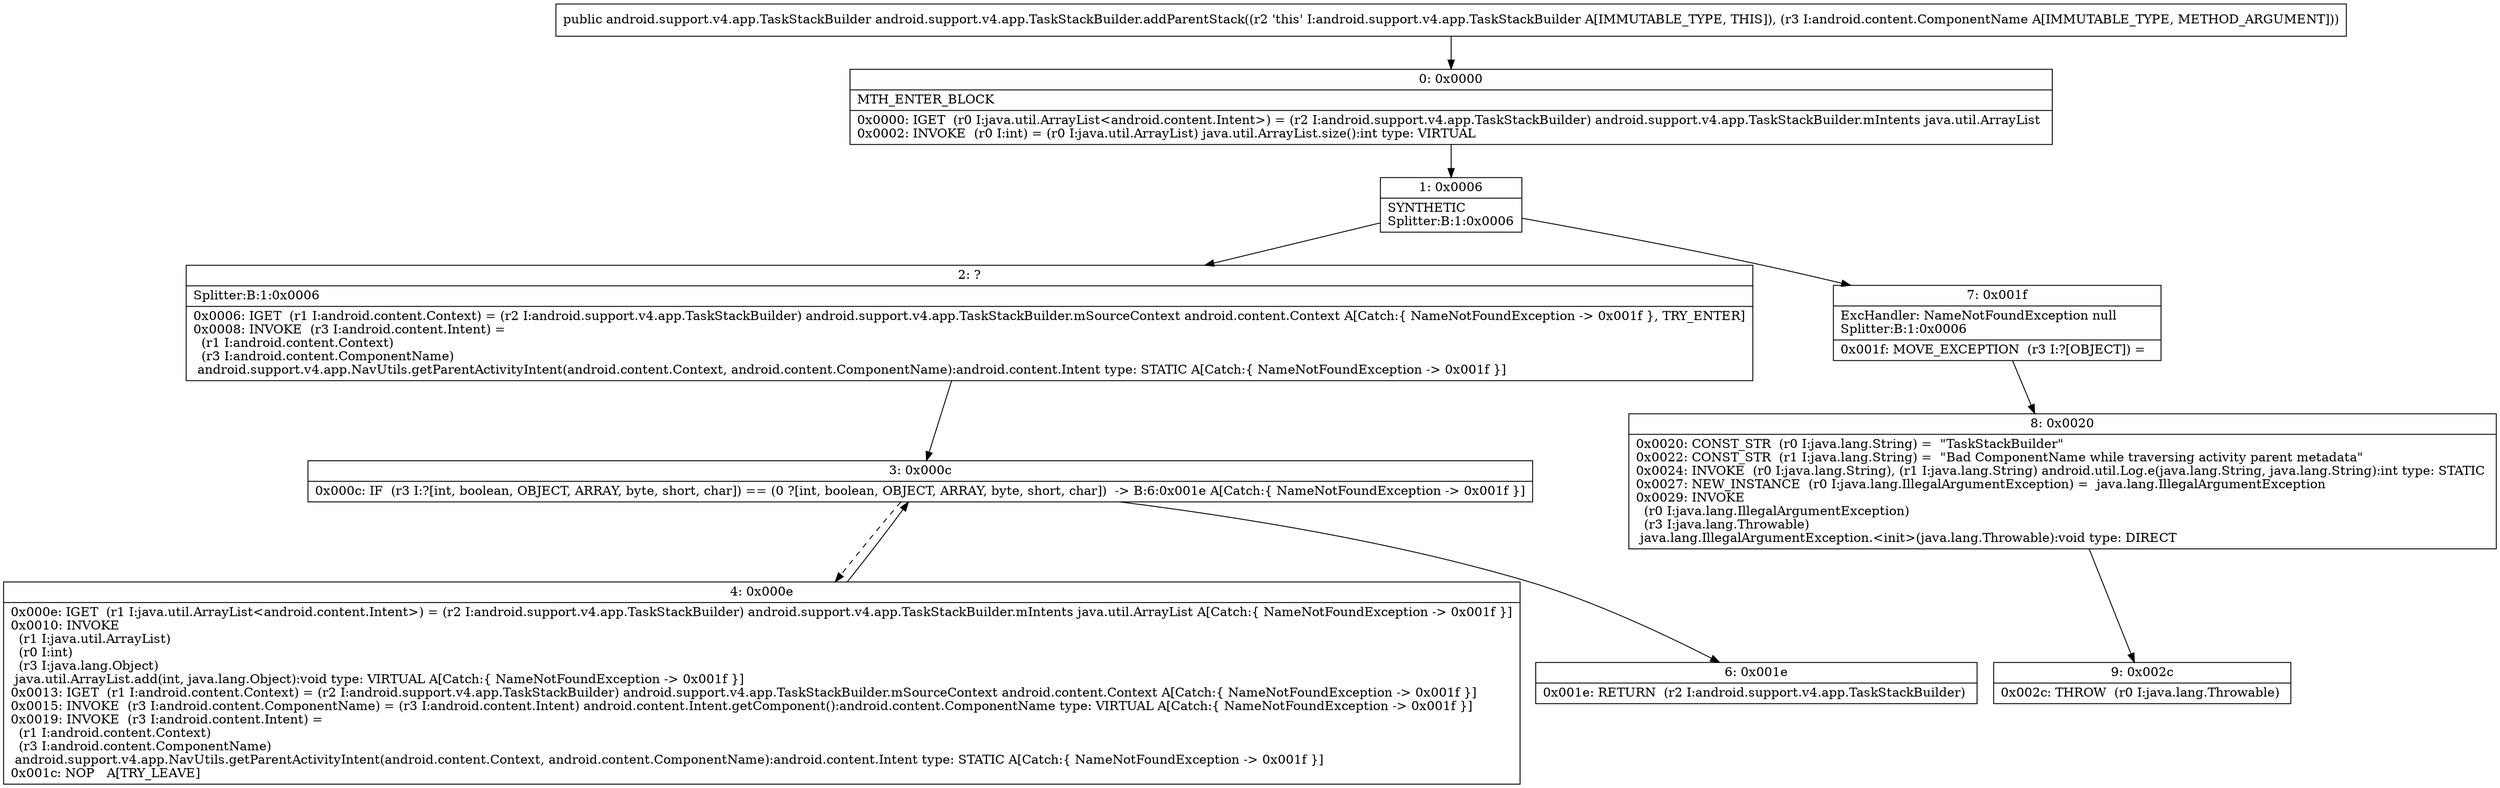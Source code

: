 digraph "CFG forandroid.support.v4.app.TaskStackBuilder.addParentStack(Landroid\/content\/ComponentName;)Landroid\/support\/v4\/app\/TaskStackBuilder;" {
Node_0 [shape=record,label="{0\:\ 0x0000|MTH_ENTER_BLOCK\l|0x0000: IGET  (r0 I:java.util.ArrayList\<android.content.Intent\>) = (r2 I:android.support.v4.app.TaskStackBuilder) android.support.v4.app.TaskStackBuilder.mIntents java.util.ArrayList \l0x0002: INVOKE  (r0 I:int) = (r0 I:java.util.ArrayList) java.util.ArrayList.size():int type: VIRTUAL \l}"];
Node_1 [shape=record,label="{1\:\ 0x0006|SYNTHETIC\lSplitter:B:1:0x0006\l}"];
Node_2 [shape=record,label="{2\:\ ?|Splitter:B:1:0x0006\l|0x0006: IGET  (r1 I:android.content.Context) = (r2 I:android.support.v4.app.TaskStackBuilder) android.support.v4.app.TaskStackBuilder.mSourceContext android.content.Context A[Catch:\{ NameNotFoundException \-\> 0x001f \}, TRY_ENTER]\l0x0008: INVOKE  (r3 I:android.content.Intent) = \l  (r1 I:android.content.Context)\l  (r3 I:android.content.ComponentName)\l android.support.v4.app.NavUtils.getParentActivityIntent(android.content.Context, android.content.ComponentName):android.content.Intent type: STATIC A[Catch:\{ NameNotFoundException \-\> 0x001f \}]\l}"];
Node_3 [shape=record,label="{3\:\ 0x000c|0x000c: IF  (r3 I:?[int, boolean, OBJECT, ARRAY, byte, short, char]) == (0 ?[int, boolean, OBJECT, ARRAY, byte, short, char])  \-\> B:6:0x001e A[Catch:\{ NameNotFoundException \-\> 0x001f \}]\l}"];
Node_4 [shape=record,label="{4\:\ 0x000e|0x000e: IGET  (r1 I:java.util.ArrayList\<android.content.Intent\>) = (r2 I:android.support.v4.app.TaskStackBuilder) android.support.v4.app.TaskStackBuilder.mIntents java.util.ArrayList A[Catch:\{ NameNotFoundException \-\> 0x001f \}]\l0x0010: INVOKE  \l  (r1 I:java.util.ArrayList)\l  (r0 I:int)\l  (r3 I:java.lang.Object)\l java.util.ArrayList.add(int, java.lang.Object):void type: VIRTUAL A[Catch:\{ NameNotFoundException \-\> 0x001f \}]\l0x0013: IGET  (r1 I:android.content.Context) = (r2 I:android.support.v4.app.TaskStackBuilder) android.support.v4.app.TaskStackBuilder.mSourceContext android.content.Context A[Catch:\{ NameNotFoundException \-\> 0x001f \}]\l0x0015: INVOKE  (r3 I:android.content.ComponentName) = (r3 I:android.content.Intent) android.content.Intent.getComponent():android.content.ComponentName type: VIRTUAL A[Catch:\{ NameNotFoundException \-\> 0x001f \}]\l0x0019: INVOKE  (r3 I:android.content.Intent) = \l  (r1 I:android.content.Context)\l  (r3 I:android.content.ComponentName)\l android.support.v4.app.NavUtils.getParentActivityIntent(android.content.Context, android.content.ComponentName):android.content.Intent type: STATIC A[Catch:\{ NameNotFoundException \-\> 0x001f \}]\l0x001c: NOP   A[TRY_LEAVE]\l}"];
Node_6 [shape=record,label="{6\:\ 0x001e|0x001e: RETURN  (r2 I:android.support.v4.app.TaskStackBuilder) \l}"];
Node_7 [shape=record,label="{7\:\ 0x001f|ExcHandler: NameNotFoundException null\lSplitter:B:1:0x0006\l|0x001f: MOVE_EXCEPTION  (r3 I:?[OBJECT]) =  \l}"];
Node_8 [shape=record,label="{8\:\ 0x0020|0x0020: CONST_STR  (r0 I:java.lang.String) =  \"TaskStackBuilder\" \l0x0022: CONST_STR  (r1 I:java.lang.String) =  \"Bad ComponentName while traversing activity parent metadata\" \l0x0024: INVOKE  (r0 I:java.lang.String), (r1 I:java.lang.String) android.util.Log.e(java.lang.String, java.lang.String):int type: STATIC \l0x0027: NEW_INSTANCE  (r0 I:java.lang.IllegalArgumentException) =  java.lang.IllegalArgumentException \l0x0029: INVOKE  \l  (r0 I:java.lang.IllegalArgumentException)\l  (r3 I:java.lang.Throwable)\l java.lang.IllegalArgumentException.\<init\>(java.lang.Throwable):void type: DIRECT \l}"];
Node_9 [shape=record,label="{9\:\ 0x002c|0x002c: THROW  (r0 I:java.lang.Throwable) \l}"];
MethodNode[shape=record,label="{public android.support.v4.app.TaskStackBuilder android.support.v4.app.TaskStackBuilder.addParentStack((r2 'this' I:android.support.v4.app.TaskStackBuilder A[IMMUTABLE_TYPE, THIS]), (r3 I:android.content.ComponentName A[IMMUTABLE_TYPE, METHOD_ARGUMENT])) }"];
MethodNode -> Node_0;
Node_0 -> Node_1;
Node_1 -> Node_2;
Node_1 -> Node_7;
Node_2 -> Node_3;
Node_3 -> Node_4[style=dashed];
Node_3 -> Node_6;
Node_4 -> Node_3;
Node_7 -> Node_8;
Node_8 -> Node_9;
}

